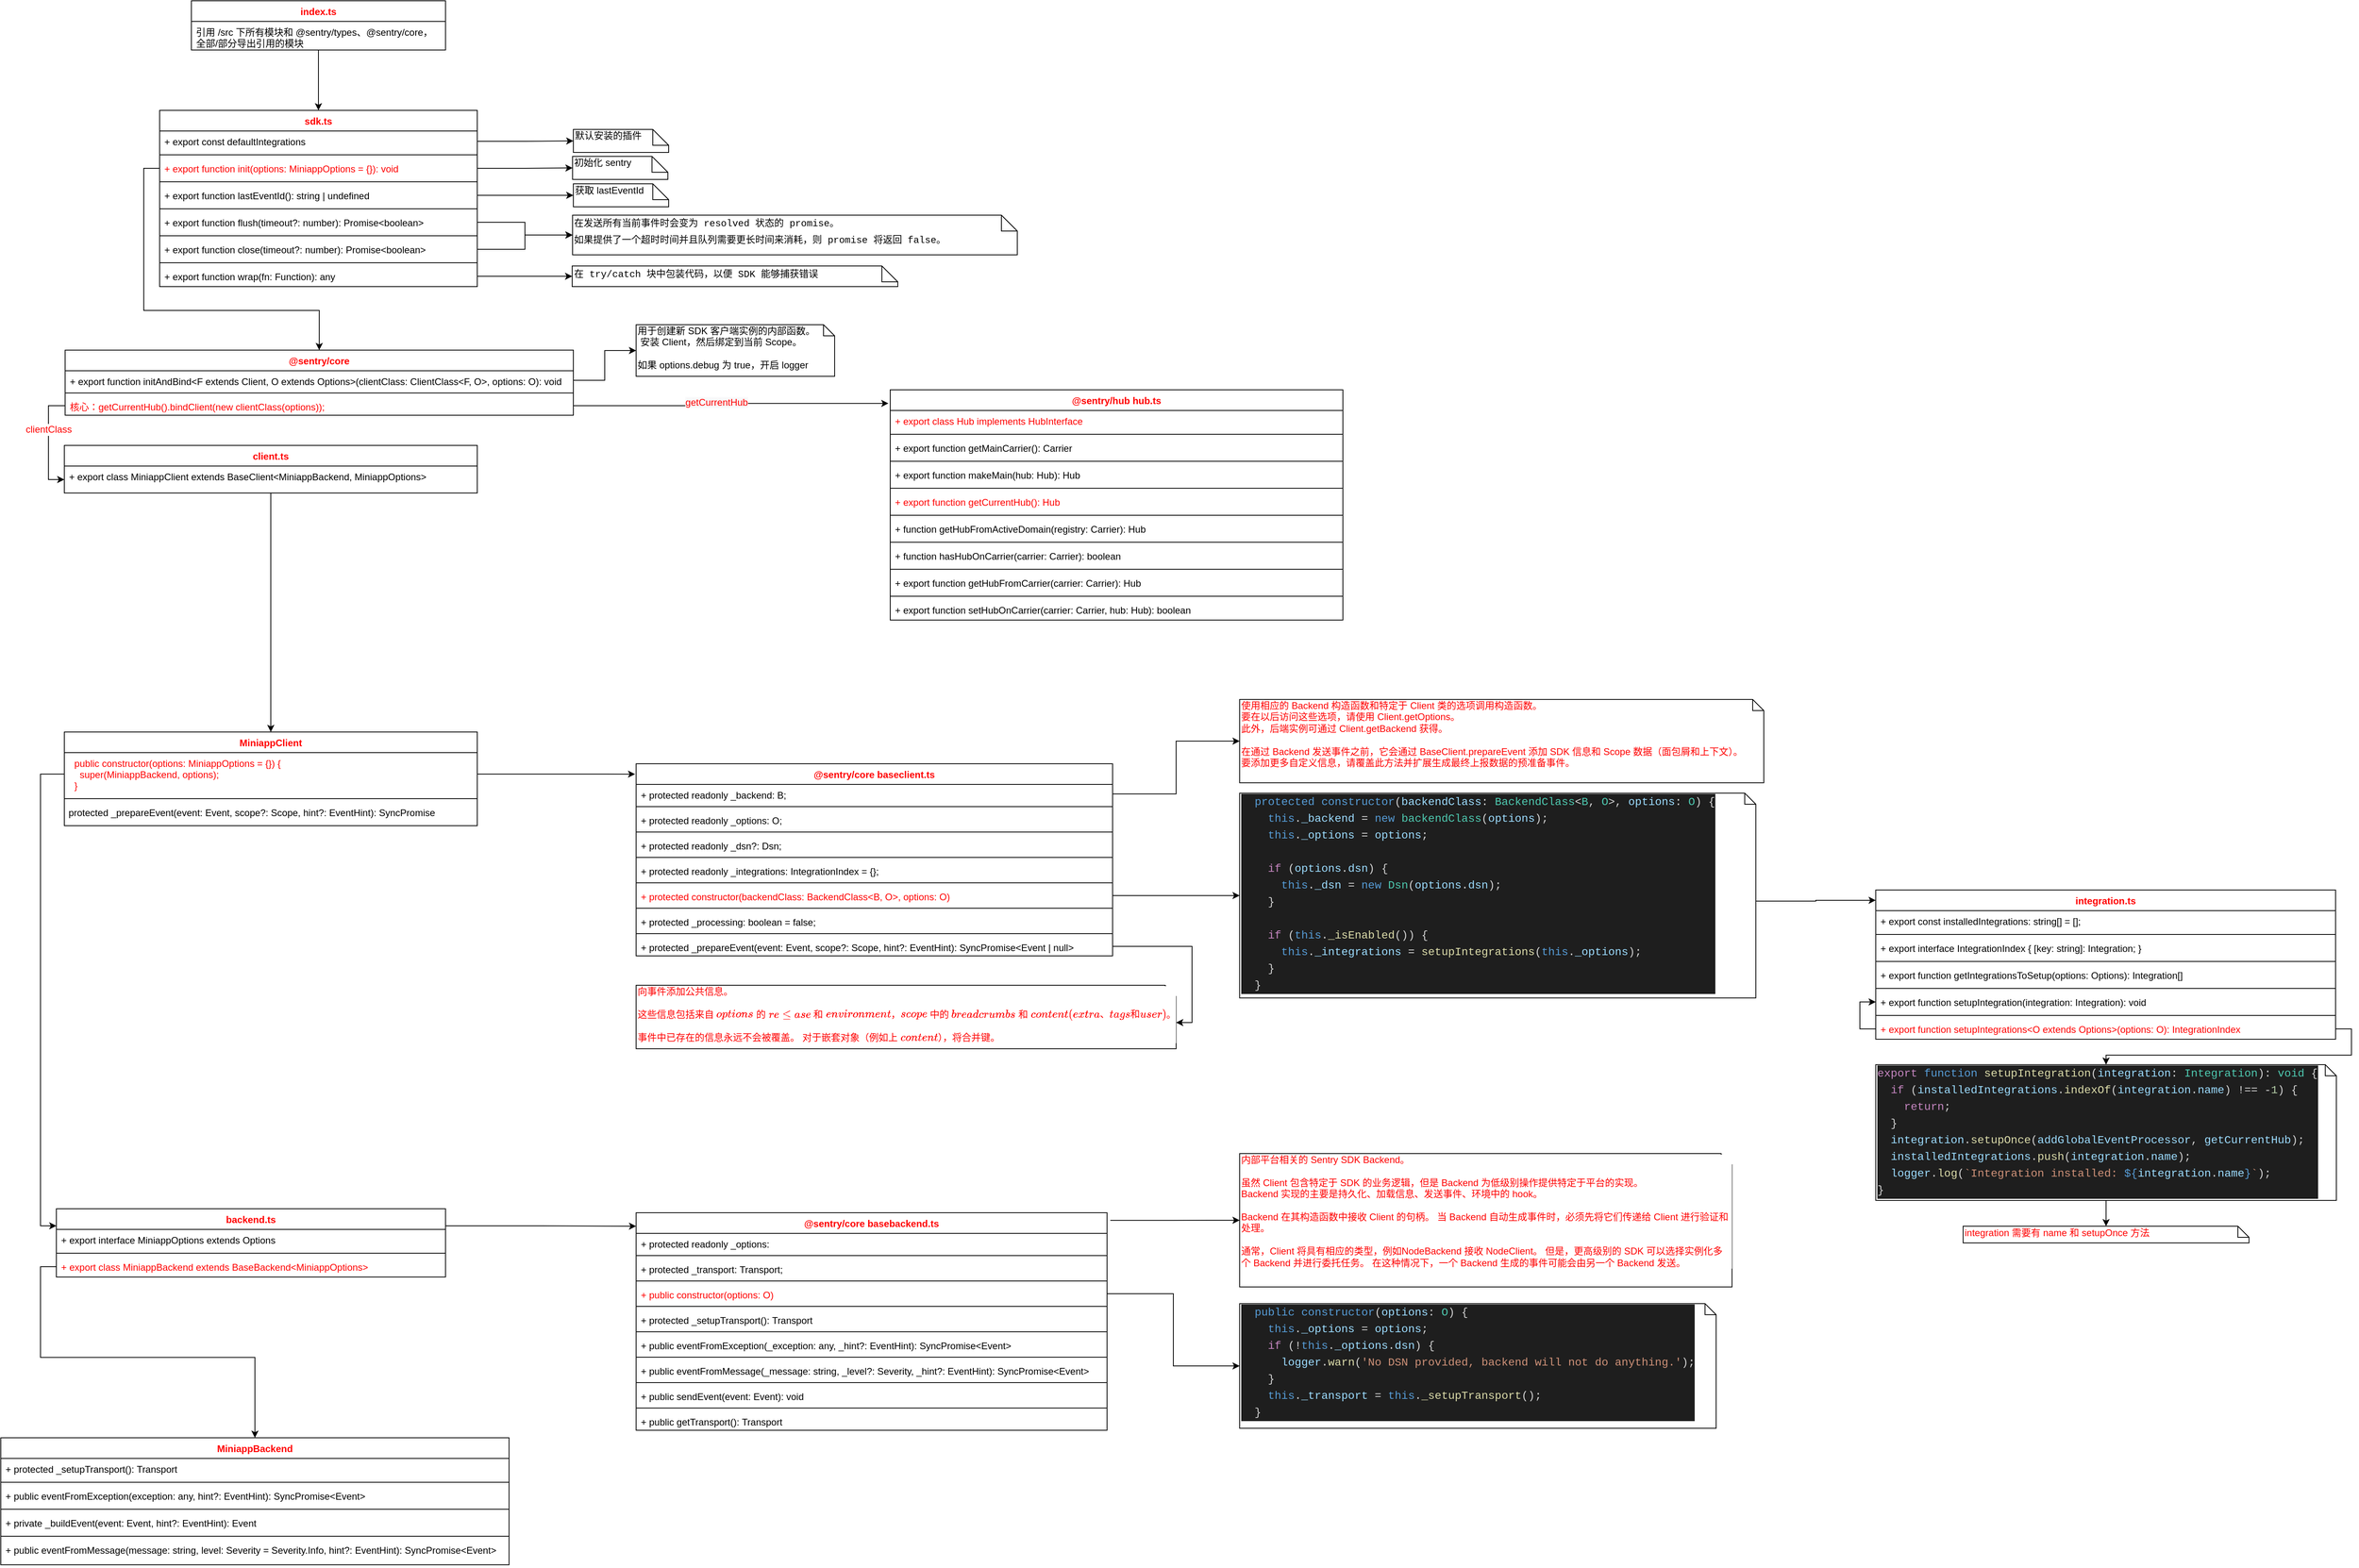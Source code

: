 <mxfile version="12.2.2" type="device" pages="1"><diagram id="rQwEqARTx4WaMBHwDyaJ" name="第 1 页"><mxGraphModel dx="1412" dy="2060" grid="1" gridSize="10" guides="1" tooltips="1" connect="1" arrows="1" fold="1" page="1" pageScale="1" pageWidth="827" pageHeight="1169" math="0" shadow="0"><root><mxCell id="0"/><mxCell id="1" parent="0"/><mxCell id="3XthUHsOPBDrO9ucezSs-1" value="" style="edgeStyle=orthogonalEdgeStyle;rounded=0;orthogonalLoop=1;jettySize=auto;html=1;" edge="1" parent="1" source="eLjj0ppwLA77T9p5jwpg-7" target="eLjj0ppwLA77T9p5jwpg-34"><mxGeometry relative="1" as="geometry"/></mxCell><mxCell id="eLjj0ppwLA77T9p5jwpg-7" value="index.ts" style="swimlane;fontStyle=1;childLayout=stackLayout;horizontal=1;startSize=26;fillColor=none;horizontalStack=0;resizeParent=1;resizeParentMax=0;resizeLast=0;collapsible=1;marginBottom=0;fontColor=#FF0000;" parent="1" vertex="1"><mxGeometry x="360" y="-360" width="320" height="62" as="geometry"><mxRectangle x="360" y="-360" width="70" height="26" as="alternateBounds"/></mxGeometry></mxCell><mxCell id="eLjj0ppwLA77T9p5jwpg-8" value="引用 /src 下所有模块和 @sentry/types、@sentry/core，&#10;全部/部分导出引用的模块" style="text;strokeColor=none;fillColor=none;align=left;verticalAlign=top;spacingLeft=4;spacingRight=4;overflow=hidden;rotatable=0;points=[[0,0.5],[1,0.5]];portConstraint=eastwest;" parent="eLjj0ppwLA77T9p5jwpg-7" vertex="1"><mxGeometry y="26" width="320" height="36" as="geometry"/></mxCell><mxCell id="eLjj0ppwLA77T9p5jwpg-34" value="sdk.ts" style="swimlane;fontStyle=1;align=center;verticalAlign=top;childLayout=stackLayout;horizontal=1;startSize=26;horizontalStack=0;resizeParent=1;resizeParentMax=0;resizeLast=0;collapsible=1;marginBottom=0;fontColor=#FF0000;" parent="1" vertex="1"><mxGeometry x="320" y="-222" width="400" height="222" as="geometry"><mxRectangle x="200" y="81.5" width="60" height="26" as="alternateBounds"/></mxGeometry></mxCell><mxCell id="eLjj0ppwLA77T9p5jwpg-35" value="+ export const defaultIntegrations " style="text;strokeColor=none;fillColor=none;align=left;verticalAlign=top;spacingLeft=4;spacingRight=4;overflow=hidden;rotatable=0;points=[[0,0.5],[1,0.5]];portConstraint=eastwest;" parent="eLjj0ppwLA77T9p5jwpg-34" vertex="1"><mxGeometry y="26" width="400" height="26" as="geometry"/></mxCell><mxCell id="eLjj0ppwLA77T9p5jwpg-50" value="" style="line;strokeWidth=1;fillColor=none;align=left;verticalAlign=middle;spacingTop=-1;spacingLeft=3;spacingRight=3;rotatable=0;labelPosition=right;points=[];portConstraint=eastwest;" parent="eLjj0ppwLA77T9p5jwpg-34" vertex="1"><mxGeometry y="52" width="400" height="8" as="geometry"/></mxCell><mxCell id="eLjj0ppwLA77T9p5jwpg-44" value="+ export function init(options: MiniappOptions = {}): void " style="text;strokeColor=none;fillColor=none;align=left;verticalAlign=top;spacingLeft=4;spacingRight=4;overflow=hidden;rotatable=0;points=[[0,0.5],[1,0.5]];portConstraint=eastwest;labelBackgroundColor=#ffffff;glass=0;rounded=0;labelBorderColor=none;fontColor=#FF0000;" parent="eLjj0ppwLA77T9p5jwpg-34" vertex="1"><mxGeometry y="60" width="400" height="26" as="geometry"/></mxCell><mxCell id="eLjj0ppwLA77T9p5jwpg-52" value="" style="line;strokeWidth=1;fillColor=none;align=left;verticalAlign=middle;spacingTop=-1;spacingLeft=3;spacingRight=3;rotatable=0;labelPosition=right;points=[];portConstraint=eastwest;" parent="eLjj0ppwLA77T9p5jwpg-34" vertex="1"><mxGeometry y="86" width="400" height="8" as="geometry"/></mxCell><mxCell id="eLjj0ppwLA77T9p5jwpg-45" value="+ export function lastEventId(): string | undefined " style="text;strokeColor=none;fillColor=none;align=left;verticalAlign=top;spacingLeft=4;spacingRight=4;overflow=hidden;rotatable=0;points=[[0,0.5],[1,0.5]];portConstraint=eastwest;" parent="eLjj0ppwLA77T9p5jwpg-34" vertex="1"><mxGeometry y="94" width="400" height="26" as="geometry"/></mxCell><mxCell id="eLjj0ppwLA77T9p5jwpg-53" value="" style="line;strokeWidth=1;fillColor=none;align=left;verticalAlign=middle;spacingTop=-1;spacingLeft=3;spacingRight=3;rotatable=0;labelPosition=right;points=[];portConstraint=eastwest;" parent="eLjj0ppwLA77T9p5jwpg-34" vertex="1"><mxGeometry y="120" width="400" height="8" as="geometry"/></mxCell><mxCell id="eLjj0ppwLA77T9p5jwpg-46" value="+ export function flush(timeout?: number): Promise&lt;boolean&gt;" style="text;strokeColor=none;fillColor=none;align=left;verticalAlign=top;spacingLeft=4;spacingRight=4;overflow=hidden;rotatable=0;points=[[0,0.5],[1,0.5]];portConstraint=eastwest;" parent="eLjj0ppwLA77T9p5jwpg-34" vertex="1"><mxGeometry y="128" width="400" height="26" as="geometry"/></mxCell><mxCell id="eLjj0ppwLA77T9p5jwpg-54" value="" style="line;strokeWidth=1;fillColor=none;align=left;verticalAlign=middle;spacingTop=-1;spacingLeft=3;spacingRight=3;rotatable=0;labelPosition=right;points=[];portConstraint=eastwest;" parent="eLjj0ppwLA77T9p5jwpg-34" vertex="1"><mxGeometry y="154" width="400" height="8" as="geometry"/></mxCell><mxCell id="eLjj0ppwLA77T9p5jwpg-47" value="+ export function close(timeout?: number): Promise&lt;boolean&gt;" style="text;strokeColor=none;fillColor=none;align=left;verticalAlign=top;spacingLeft=4;spacingRight=4;overflow=hidden;rotatable=0;points=[[0,0.5],[1,0.5]];portConstraint=eastwest;" parent="eLjj0ppwLA77T9p5jwpg-34" vertex="1"><mxGeometry y="162" width="400" height="26" as="geometry"/></mxCell><mxCell id="eLjj0ppwLA77T9p5jwpg-55" value="" style="line;strokeWidth=1;fillColor=none;align=left;verticalAlign=middle;spacingTop=-1;spacingLeft=3;spacingRight=3;rotatable=0;labelPosition=right;points=[];portConstraint=eastwest;" parent="eLjj0ppwLA77T9p5jwpg-34" vertex="1"><mxGeometry y="188" width="400" height="8" as="geometry"/></mxCell><mxCell id="eLjj0ppwLA77T9p5jwpg-37" value="+ export function wrap(fn: Function): any" style="text;strokeColor=none;fillColor=none;align=left;verticalAlign=top;spacingLeft=4;spacingRight=4;overflow=hidden;rotatable=0;points=[[0,0.5],[1,0.5]];portConstraint=eastwest;" parent="eLjj0ppwLA77T9p5jwpg-34" vertex="1"><mxGeometry y="196" width="400" height="26" as="geometry"/></mxCell><mxCell id="eLjj0ppwLA77T9p5jwpg-51" value="" style="text;strokeColor=none;fillColor=none;align=left;verticalAlign=middle;spacingTop=-1;spacingLeft=4;spacingRight=4;rotatable=0;labelPosition=right;points=[];portConstraint=eastwest;" parent="1" vertex="1"><mxGeometry x="200" y="330" width="20" height="14" as="geometry"/></mxCell><mxCell id="eLjj0ppwLA77T9p5jwpg-56" value="&lt;span style=&quot;white-space: nowrap&quot;&gt;默认安装的插件&lt;/span&gt;" style="shape=note;whiteSpace=wrap;html=1;size=20;verticalAlign=top;align=left;spacingTop=-6;" parent="1" vertex="1"><mxGeometry x="841" y="-198" width="120" height="29" as="geometry"/></mxCell><mxCell id="eLjj0ppwLA77T9p5jwpg-57" style="edgeStyle=orthogonalEdgeStyle;rounded=0;orthogonalLoop=1;jettySize=auto;html=1;exitX=1;exitY=0.5;exitDx=0;exitDy=0;entryX=0;entryY=0.5;entryDx=0;entryDy=0;entryPerimeter=0;" parent="1" source="eLjj0ppwLA77T9p5jwpg-35" target="eLjj0ppwLA77T9p5jwpg-56" edge="1"><mxGeometry relative="1" as="geometry"/></mxCell><mxCell id="eLjj0ppwLA77T9p5jwpg-58" value="&lt;span style=&quot;white-space: nowrap&quot;&gt;初始化 sentry&lt;/span&gt;" style="shape=note;whiteSpace=wrap;html=1;size=20;verticalAlign=top;align=left;spacingTop=-6;" parent="1" vertex="1"><mxGeometry x="840" y="-164" width="120" height="29" as="geometry"/></mxCell><mxCell id="eLjj0ppwLA77T9p5jwpg-59" value="&lt;span style=&quot;white-space: nowrap&quot;&gt;获取&amp;nbsp;lastEventId&lt;/span&gt;" style="shape=note;whiteSpace=wrap;html=1;size=20;verticalAlign=top;align=left;spacingTop=-6;" parent="1" vertex="1"><mxGeometry x="841" y="-129.5" width="120" height="29" as="geometry"/></mxCell><mxCell id="eLjj0ppwLA77T9p5jwpg-61" value="&lt;div style=&quot;font-family: &amp;#34;menlo&amp;#34; , &amp;#34;monaco&amp;#34; , &amp;#34;courier new&amp;#34; , monospace ; line-height: 21px ; white-space: pre&quot;&gt;&lt;span style=&quot;background-color: rgb(255 , 255 , 255)&quot;&gt;&lt;font style=&quot;font-size: 12px&quot;&gt;在发送所有当前事件时会变为&amp;nbsp;resolved&amp;nbsp;状态的&amp;nbsp;promise。&lt;/font&gt;&lt;/span&gt;&lt;/div&gt;&lt;div style=&quot;font-family: &amp;#34;menlo&amp;#34; , &amp;#34;monaco&amp;#34; , &amp;#34;courier new&amp;#34; , monospace ; line-height: 21px ; white-space: pre&quot;&gt;&lt;span style=&quot;background-color: rgb(255 , 255 , 255)&quot;&gt;&lt;font style=&quot;font-size: 12px&quot;&gt;如果提供了一个超时时间并且队列需要更长时间来消耗，则&amp;nbsp;promise&amp;nbsp;将返回&amp;nbsp;false。&lt;/font&gt;&lt;/span&gt;&lt;/div&gt;" style="shape=note;whiteSpace=wrap;html=1;size=20;verticalAlign=top;align=left;spacingTop=-6;" parent="1" vertex="1"><mxGeometry x="840" y="-90" width="560" height="50" as="geometry"/></mxCell><mxCell id="eLjj0ppwLA77T9p5jwpg-62" value="&lt;div style=&quot;font-family: &amp;#34;menlo&amp;#34; , &amp;#34;monaco&amp;#34; , &amp;#34;courier new&amp;#34; , monospace ; line-height: 21px ; white-space: pre&quot;&gt;&lt;span style=&quot;background-color: rgb(255 , 255 , 255)&quot;&gt;&lt;font style=&quot;font-size: 12px&quot;&gt;在&amp;nbsp;try/catch&amp;nbsp;块中包装代码，以便&amp;nbsp;SDK&amp;nbsp;能够捕获错误&lt;/font&gt;&lt;/span&gt;&lt;/div&gt;" style="shape=note;whiteSpace=wrap;html=1;size=20;verticalAlign=top;align=left;spacingTop=-6;" parent="1" vertex="1"><mxGeometry x="839.5" y="-26" width="410" height="26" as="geometry"/></mxCell><mxCell id="eLjj0ppwLA77T9p5jwpg-63" style="edgeStyle=orthogonalEdgeStyle;rounded=0;orthogonalLoop=1;jettySize=auto;html=1;exitX=1;exitY=0.5;exitDx=0;exitDy=0;entryX=0;entryY=0.5;entryDx=0;entryDy=0;entryPerimeter=0;" parent="1" source="eLjj0ppwLA77T9p5jwpg-44" target="eLjj0ppwLA77T9p5jwpg-58" edge="1"><mxGeometry relative="1" as="geometry"/></mxCell><mxCell id="eLjj0ppwLA77T9p5jwpg-64" style="edgeStyle=orthogonalEdgeStyle;rounded=0;orthogonalLoop=1;jettySize=auto;html=1;exitX=1;exitY=0.5;exitDx=0;exitDy=0;entryX=0;entryY=0.5;entryDx=0;entryDy=0;entryPerimeter=0;" parent="1" source="eLjj0ppwLA77T9p5jwpg-45" target="eLjj0ppwLA77T9p5jwpg-59" edge="1"><mxGeometry relative="1" as="geometry"/></mxCell><mxCell id="eLjj0ppwLA77T9p5jwpg-65" style="edgeStyle=orthogonalEdgeStyle;rounded=0;orthogonalLoop=1;jettySize=auto;html=1;exitX=1;exitY=0.5;exitDx=0;exitDy=0;entryX=0;entryY=0.5;entryDx=0;entryDy=0;entryPerimeter=0;" parent="1" source="eLjj0ppwLA77T9p5jwpg-46" target="eLjj0ppwLA77T9p5jwpg-61" edge="1"><mxGeometry relative="1" as="geometry"/></mxCell><mxCell id="eLjj0ppwLA77T9p5jwpg-66" style="edgeStyle=orthogonalEdgeStyle;rounded=0;orthogonalLoop=1;jettySize=auto;html=1;exitX=1;exitY=0.5;exitDx=0;exitDy=0;entryX=0;entryY=0.5;entryDx=0;entryDy=0;entryPerimeter=0;" parent="1" source="eLjj0ppwLA77T9p5jwpg-47" target="eLjj0ppwLA77T9p5jwpg-61" edge="1"><mxGeometry relative="1" as="geometry"/></mxCell><mxCell id="eLjj0ppwLA77T9p5jwpg-67" style="edgeStyle=orthogonalEdgeStyle;rounded=0;orthogonalLoop=1;jettySize=auto;html=1;exitX=1;exitY=0.5;exitDx=0;exitDy=0;entryX=0;entryY=0.5;entryDx=0;entryDy=0;entryPerimeter=0;" parent="1" source="eLjj0ppwLA77T9p5jwpg-37" target="eLjj0ppwLA77T9p5jwpg-62" edge="1"><mxGeometry relative="1" as="geometry"/></mxCell><mxCell id="eLjj0ppwLA77T9p5jwpg-72" value="@sentry/core" style="swimlane;fontStyle=1;align=center;verticalAlign=top;childLayout=stackLayout;horizontal=1;startSize=26;horizontalStack=0;resizeParent=1;resizeParentMax=0;resizeLast=0;collapsible=1;marginBottom=0;rounded=0;glass=0;labelBackgroundColor=#ffffff;fillColor=none;fontColor=#FF0000;" parent="1" vertex="1"><mxGeometry x="201" y="80" width="640" height="82" as="geometry"/></mxCell><mxCell id="eLjj0ppwLA77T9p5jwpg-110" value="+ export function initAndBind&lt;F extends Client, O extends Options&gt;(clientClass: ClientClass&lt;F, O&gt;, options: O): void" style="text;strokeColor=none;fillColor=none;align=left;verticalAlign=top;spacingLeft=4;spacingRight=4;overflow=hidden;rotatable=0;points=[[0,0.5],[1,0.5]];portConstraint=eastwest;" parent="eLjj0ppwLA77T9p5jwpg-72" vertex="1"><mxGeometry y="26" width="640" height="24" as="geometry"/></mxCell><mxCell id="eLjj0ppwLA77T9p5jwpg-111" value="" style="line;strokeWidth=1;fillColor=none;align=left;verticalAlign=middle;spacingTop=-1;spacingLeft=3;spacingRight=3;rotatable=0;labelPosition=right;points=[];portConstraint=eastwest;rounded=0;glass=0;labelBackgroundColor=#ffffff;fontColor=#FF0000;" parent="eLjj0ppwLA77T9p5jwpg-72" vertex="1"><mxGeometry y="50" width="640" height="8" as="geometry"/></mxCell><mxCell id="eLjj0ppwLA77T9p5jwpg-73" value="核心：getCurrentHub().bindClient(new clientClass(options));" style="text;strokeColor=none;fillColor=none;align=left;verticalAlign=top;spacingLeft=4;spacingRight=4;overflow=hidden;rotatable=0;points=[[0,0.5],[1,0.5]];portConstraint=eastwest;fontColor=#FF0000;" parent="eLjj0ppwLA77T9p5jwpg-72" vertex="1"><mxGeometry y="58" width="640" height="24" as="geometry"/></mxCell><mxCell id="eLjj0ppwLA77T9p5jwpg-86" value="用于创建新 SDK 客户端实例的内部函数。&lt;br&gt;&amp;nbsp;安装 Client，然后绑定到当前 Scope。&lt;br&gt;&amp;nbsp;&lt;br&gt;如果 options.debug 为 true，开启 logger" style="shape=note;whiteSpace=wrap;html=1;size=14;verticalAlign=top;align=left;spacingTop=-6;rounded=0;glass=0;labelBackgroundColor=#ffffff;fillColor=none;fontColor=#000000;" parent="1" vertex="1"><mxGeometry x="920" y="48" width="250" height="65" as="geometry"/></mxCell><mxCell id="eLjj0ppwLA77T9p5jwpg-112" value="" style="edgeStyle=orthogonalEdgeStyle;rounded=0;orthogonalLoop=1;jettySize=auto;html=1;fontColor=#FF0000;entryX=0;entryY=0.5;entryDx=0;entryDy=0;entryPerimeter=0;" parent="1" source="eLjj0ppwLA77T9p5jwpg-110" target="eLjj0ppwLA77T9p5jwpg-86" edge="1"><mxGeometry relative="1" as="geometry"/></mxCell><mxCell id="3XthUHsOPBDrO9ucezSs-12" value="" style="edgeStyle=orthogonalEdgeStyle;rounded=0;orthogonalLoop=1;jettySize=auto;html=1;" edge="1" parent="1" source="eLjj0ppwLA77T9p5jwpg-148" target="eLjj0ppwLA77T9p5jwpg-156"><mxGeometry relative="1" as="geometry"/></mxCell><mxCell id="eLjj0ppwLA77T9p5jwpg-148" value="client.ts" style="swimlane;fontStyle=1;align=center;verticalAlign=top;childLayout=stackLayout;horizontal=1;startSize=26;horizontalStack=0;resizeParent=1;resizeParentMax=0;resizeLast=0;collapsible=1;marginBottom=0;rounded=0;glass=0;labelBackgroundColor=#ffffff;fillColor=none;fontColor=#FF0000;" parent="1" vertex="1"><mxGeometry x="200" y="200" width="520" height="60" as="geometry"/></mxCell><mxCell id="eLjj0ppwLA77T9p5jwpg-149" value="+ export class MiniappClient extends BaseClient&lt;MiniappBackend, MiniappOptions&gt;" style="text;strokeColor=none;fillColor=none;align=left;verticalAlign=top;spacingLeft=4;spacingRight=4;overflow=hidden;rotatable=0;points=[[0,0.5],[1,0.5]];portConstraint=eastwest;" parent="eLjj0ppwLA77T9p5jwpg-148" vertex="1"><mxGeometry y="26" width="520" height="34" as="geometry"/></mxCell><mxCell id="eLjj0ppwLA77T9p5jwpg-152" style="edgeStyle=orthogonalEdgeStyle;rounded=0;orthogonalLoop=1;jettySize=auto;html=1;exitX=0;exitY=0.5;exitDx=0;exitDy=0;fontColor=#FF0000;entryX=0;entryY=0.5;entryDx=0;entryDy=0;" parent="1" source="eLjj0ppwLA77T9p5jwpg-73" target="eLjj0ppwLA77T9p5jwpg-149" edge="1"><mxGeometry relative="1" as="geometry"><mxPoint x="100" y="1122" as="targetPoint"/></mxGeometry></mxCell><mxCell id="eLjj0ppwLA77T9p5jwpg-155" value="clientClass" style="text;html=1;resizable=0;points=[];align=center;verticalAlign=middle;labelBackgroundColor=#ffffff;fontColor=#FF0000;" parent="eLjj0ppwLA77T9p5jwpg-152" vertex="1" connectable="0"><mxGeometry x="0.091" y="2" relative="1" as="geometry"><mxPoint x="-2" y="-22" as="offset"/></mxGeometry></mxCell><mxCell id="eLjj0ppwLA77T9p5jwpg-156" value="MiniappClient" style="swimlane;fontStyle=1;align=center;verticalAlign=top;childLayout=stackLayout;horizontal=1;startSize=26;horizontalStack=0;resizeParent=1;resizeParentMax=0;resizeLast=0;collapsible=1;marginBottom=0;rounded=0;glass=0;labelBackgroundColor=#ffffff;fillColor=none;fontColor=#FF0000;" parent="1" vertex="1"><mxGeometry x="200" y="561" width="520" height="118" as="geometry"/></mxCell><mxCell id="eLjj0ppwLA77T9p5jwpg-157" value="  public constructor(options: MiniappOptions = {}) {&#10;    super(MiniappBackend, options);&#10;  }" style="text;strokeColor=none;fillColor=none;align=left;verticalAlign=top;spacingLeft=4;spacingRight=4;overflow=hidden;rotatable=0;points=[[0,0.5],[1,0.5]];portConstraint=eastwest;fontColor=#FF0000;" parent="eLjj0ppwLA77T9p5jwpg-156" vertex="1"><mxGeometry y="26" width="520" height="54" as="geometry"/></mxCell><mxCell id="eLjj0ppwLA77T9p5jwpg-158" value="" style="line;strokeWidth=1;fillColor=none;align=left;verticalAlign=middle;spacingTop=-1;spacingLeft=3;spacingRight=3;rotatable=0;labelPosition=right;points=[];portConstraint=eastwest;" parent="eLjj0ppwLA77T9p5jwpg-156" vertex="1"><mxGeometry y="80" width="520" height="8" as="geometry"/></mxCell><mxCell id="eLjj0ppwLA77T9p5jwpg-165" value="&lt;font color=&quot;#000000&quot;&gt;&amp;nbsp;protected&amp;nbsp;_prepareEvent(event:&amp;nbsp;Event, scope?:&amp;nbsp;Scope, hint?:&amp;nbsp;EventHint):&amp;nbsp;SyncPromise&lt;/font&gt;" style="text;html=1;fontColor=#FF0000;" parent="eLjj0ppwLA77T9p5jwpg-156" vertex="1"><mxGeometry y="88" width="520" height="30" as="geometry"/></mxCell><mxCell id="3XthUHsOPBDrO9ucezSs-22" style="edgeStyle=orthogonalEdgeStyle;rounded=0;orthogonalLoop=1;jettySize=auto;html=1;exitX=1;exitY=0.25;exitDx=0;exitDy=0;entryX=0;entryY=0.062;entryDx=0;entryDy=0;entryPerimeter=0;" edge="1" parent="1" source="eLjj0ppwLA77T9p5jwpg-166" target="eLjj0ppwLA77T9p5jwpg-209"><mxGeometry relative="1" as="geometry"/></mxCell><mxCell id="eLjj0ppwLA77T9p5jwpg-166" value="backend.ts" style="swimlane;fontStyle=1;align=center;verticalAlign=top;childLayout=stackLayout;horizontal=1;startSize=26;horizontalStack=0;resizeParent=1;resizeParentMax=0;resizeLast=0;collapsible=1;marginBottom=0;rounded=0;glass=0;labelBackgroundColor=#ffffff;fillColor=none;fontColor=#FF0000;" parent="1" vertex="1"><mxGeometry x="190" y="1161.5" width="490" height="86" as="geometry"/></mxCell><mxCell id="eLjj0ppwLA77T9p5jwpg-167" value="+ export interface MiniappOptions extends Options" style="text;strokeColor=none;fillColor=none;align=left;verticalAlign=top;spacingLeft=4;spacingRight=4;overflow=hidden;rotatable=0;points=[[0,0.5],[1,0.5]];portConstraint=eastwest;" parent="eLjj0ppwLA77T9p5jwpg-166" vertex="1"><mxGeometry y="26" width="490" height="26" as="geometry"/></mxCell><mxCell id="eLjj0ppwLA77T9p5jwpg-168" value="" style="line;strokeWidth=1;fillColor=none;align=left;verticalAlign=middle;spacingTop=-1;spacingLeft=3;spacingRight=3;rotatable=0;labelPosition=right;points=[];portConstraint=eastwest;" parent="eLjj0ppwLA77T9p5jwpg-166" vertex="1"><mxGeometry y="52" width="490" height="8" as="geometry"/></mxCell><mxCell id="eLjj0ppwLA77T9p5jwpg-169" value="+ export class MiniappBackend extends BaseBackend&lt;MiniappOptions&gt;" style="text;strokeColor=none;fillColor=none;align=left;verticalAlign=top;spacingLeft=4;spacingRight=4;overflow=hidden;rotatable=0;points=[[0,0.5],[1,0.5]];portConstraint=eastwest;fontColor=#FF0000;" parent="eLjj0ppwLA77T9p5jwpg-166" vertex="1"><mxGeometry y="60" width="490" height="26" as="geometry"/></mxCell><mxCell id="eLjj0ppwLA77T9p5jwpg-187" value="MiniappBackend" style="swimlane;fontStyle=1;align=center;verticalAlign=top;childLayout=stackLayout;horizontal=1;startSize=26;horizontalStack=0;resizeParent=1;resizeParentMax=0;resizeLast=0;collapsible=1;marginBottom=0;rounded=0;glass=0;labelBackgroundColor=#ffffff;fillColor=none;fontColor=#FF0000;" parent="1" vertex="1"><mxGeometry x="120" y="1450" width="640" height="160" as="geometry"/></mxCell><mxCell id="eLjj0ppwLA77T9p5jwpg-188" value="+ protected _setupTransport(): Transport" style="text;strokeColor=none;fillColor=none;align=left;verticalAlign=top;spacingLeft=4;spacingRight=4;overflow=hidden;rotatable=0;points=[[0,0.5],[1,0.5]];portConstraint=eastwest;" parent="eLjj0ppwLA77T9p5jwpg-187" vertex="1"><mxGeometry y="26" width="640" height="26" as="geometry"/></mxCell><mxCell id="eLjj0ppwLA77T9p5jwpg-189" value="" style="line;strokeWidth=1;fillColor=none;align=left;verticalAlign=middle;spacingTop=-1;spacingLeft=3;spacingRight=3;rotatable=0;labelPosition=right;points=[];portConstraint=eastwest;" parent="eLjj0ppwLA77T9p5jwpg-187" vertex="1"><mxGeometry y="52" width="640" height="8" as="geometry"/></mxCell><mxCell id="eLjj0ppwLA77T9p5jwpg-190" value="+ public eventFromException(exception: any, hint?: EventHint): SyncPromise&lt;Event&gt;" style="text;strokeColor=none;fillColor=none;align=left;verticalAlign=top;spacingLeft=4;spacingRight=4;overflow=hidden;rotatable=0;points=[[0,0.5],[1,0.5]];portConstraint=eastwest;" parent="eLjj0ppwLA77T9p5jwpg-187" vertex="1"><mxGeometry y="60" width="640" height="26" as="geometry"/></mxCell><mxCell id="eLjj0ppwLA77T9p5jwpg-194" value="" style="line;strokeWidth=1;fillColor=none;align=left;verticalAlign=middle;spacingTop=-1;spacingLeft=3;spacingRight=3;rotatable=0;labelPosition=right;points=[];portConstraint=eastwest;rounded=0;glass=0;labelBackgroundColor=#ffffff;fontColor=#FF0000;" parent="eLjj0ppwLA77T9p5jwpg-187" vertex="1"><mxGeometry y="86" width="640" height="8" as="geometry"/></mxCell><mxCell id="eLjj0ppwLA77T9p5jwpg-192" value="+ private _buildEvent(event: Event, hint?: EventHint): Event" style="text;strokeColor=none;fillColor=none;align=left;verticalAlign=top;spacingLeft=4;spacingRight=4;overflow=hidden;rotatable=0;points=[[0,0.5],[1,0.5]];portConstraint=eastwest;" parent="eLjj0ppwLA77T9p5jwpg-187" vertex="1"><mxGeometry y="94" width="640" height="26" as="geometry"/></mxCell><mxCell id="eLjj0ppwLA77T9p5jwpg-195" value="" style="line;strokeWidth=1;fillColor=none;align=left;verticalAlign=middle;spacingTop=-1;spacingLeft=3;spacingRight=3;rotatable=0;labelPosition=right;points=[];portConstraint=eastwest;rounded=0;glass=0;labelBackgroundColor=#ffffff;fontColor=#FF0000;" parent="eLjj0ppwLA77T9p5jwpg-187" vertex="1"><mxGeometry y="120" width="640" height="8" as="geometry"/></mxCell><mxCell id="eLjj0ppwLA77T9p5jwpg-193" value="+ public eventFromMessage(message: string, level: Severity = Severity.Info, hint?: EventHint): SyncPromise&lt;Event&gt; " style="text;strokeColor=none;fillColor=none;align=left;verticalAlign=top;spacingLeft=4;spacingRight=4;overflow=hidden;rotatable=0;points=[[0,0.5],[1,0.5]];portConstraint=eastwest;" parent="eLjj0ppwLA77T9p5jwpg-187" vertex="1"><mxGeometry y="128" width="640" height="32" as="geometry"/></mxCell><mxCell id="eLjj0ppwLA77T9p5jwpg-198" value="使用相应的 Backend 构造函数和特定于 Client 类的选项调用构造函数。&lt;br&gt;要在以后访问这些选项，请使用 Client.getOptions。&lt;br&gt;此外，后端实例可通过 Client.getBackend 获得。&lt;br&gt;&lt;br&gt;在通过 Backend 发送事件之前，它会通过 BaseClient.prepareEvent 添加 SDK 信息和 Scope 数据（面包屑和上下文）。&lt;br&gt;要添加更多自定义信息，请覆盖此方法并扩展生成最终上报数据的预准备事件。" style="shape=note;whiteSpace=wrap;html=1;size=14;verticalAlign=top;align=left;spacingTop=-6;rounded=0;glass=0;labelBackgroundColor=#ffffff;fillColor=none;fontColor=#FF0000;" parent="1" vertex="1"><mxGeometry x="1680" y="520" width="660" height="105" as="geometry"/></mxCell><mxCell id="eLjj0ppwLA77T9p5jwpg-203" value="@sentry/core baseclient.ts" style="swimlane;fontStyle=1;align=center;verticalAlign=top;childLayout=stackLayout;horizontal=1;startSize=26;horizontalStack=0;resizeParent=1;resizeParentMax=0;resizeLast=0;collapsible=1;marginBottom=0;rounded=0;glass=0;labelBackgroundColor=#ffffff;fillColor=none;fontColor=#FF0000;" parent="1" vertex="1"><mxGeometry x="920" y="601" width="600" height="242" as="geometry"/></mxCell><mxCell id="eLjj0ppwLA77T9p5jwpg-236" value="+ protected readonly _backend: B;" style="text;strokeColor=none;fillColor=none;align=left;verticalAlign=top;spacingLeft=4;spacingRight=4;overflow=hidden;rotatable=0;points=[[0,0.5],[1,0.5]];portConstraint=eastwest;" parent="eLjj0ppwLA77T9p5jwpg-203" vertex="1"><mxGeometry y="26" width="600" height="24" as="geometry"/></mxCell><mxCell id="eLjj0ppwLA77T9p5jwpg-241" value="" style="line;strokeWidth=1;fillColor=none;align=left;verticalAlign=middle;spacingTop=-1;spacingLeft=3;spacingRight=3;rotatable=0;labelPosition=right;points=[];portConstraint=eastwest;rounded=0;glass=0;labelBackgroundColor=#ffffff;fontColor=#FF0000;" parent="eLjj0ppwLA77T9p5jwpg-203" vertex="1"><mxGeometry y="50" width="600" height="8" as="geometry"/></mxCell><mxCell id="eLjj0ppwLA77T9p5jwpg-237" value="+ protected readonly _options: O;" style="text;strokeColor=none;fillColor=none;align=left;verticalAlign=top;spacingLeft=4;spacingRight=4;overflow=hidden;rotatable=0;points=[[0,0.5],[1,0.5]];portConstraint=eastwest;" parent="eLjj0ppwLA77T9p5jwpg-203" vertex="1"><mxGeometry y="58" width="600" height="24" as="geometry"/></mxCell><mxCell id="eLjj0ppwLA77T9p5jwpg-242" value="" style="line;strokeWidth=1;fillColor=none;align=left;verticalAlign=middle;spacingTop=-1;spacingLeft=3;spacingRight=3;rotatable=0;labelPosition=right;points=[];portConstraint=eastwest;rounded=0;glass=0;labelBackgroundColor=#ffffff;fontColor=#FF0000;" parent="eLjj0ppwLA77T9p5jwpg-203" vertex="1"><mxGeometry y="82" width="600" height="8" as="geometry"/></mxCell><mxCell id="eLjj0ppwLA77T9p5jwpg-238" value="+ protected readonly _dsn?: Dsn;" style="text;strokeColor=none;fillColor=none;align=left;verticalAlign=top;spacingLeft=4;spacingRight=4;overflow=hidden;rotatable=0;points=[[0,0.5],[1,0.5]];portConstraint=eastwest;" parent="eLjj0ppwLA77T9p5jwpg-203" vertex="1"><mxGeometry y="90" width="600" height="24" as="geometry"/></mxCell><mxCell id="eLjj0ppwLA77T9p5jwpg-243" value="" style="line;strokeWidth=1;fillColor=none;align=left;verticalAlign=middle;spacingTop=-1;spacingLeft=3;spacingRight=3;rotatable=0;labelPosition=right;points=[];portConstraint=eastwest;rounded=0;glass=0;labelBackgroundColor=#ffffff;fontColor=#FF0000;" parent="eLjj0ppwLA77T9p5jwpg-203" vertex="1"><mxGeometry y="114" width="600" height="8" as="geometry"/></mxCell><mxCell id="eLjj0ppwLA77T9p5jwpg-239" value="+ protected readonly _integrations: IntegrationIndex = {};" style="text;strokeColor=none;fillColor=none;align=left;verticalAlign=top;spacingLeft=4;spacingRight=4;overflow=hidden;rotatable=0;points=[[0,0.5],[1,0.5]];portConstraint=eastwest;" parent="eLjj0ppwLA77T9p5jwpg-203" vertex="1"><mxGeometry y="122" width="600" height="24" as="geometry"/></mxCell><mxCell id="eLjj0ppwLA77T9p5jwpg-244" value="" style="line;strokeWidth=1;fillColor=none;align=left;verticalAlign=middle;spacingTop=-1;spacingLeft=3;spacingRight=3;rotatable=0;labelPosition=right;points=[];portConstraint=eastwest;rounded=0;glass=0;labelBackgroundColor=#ffffff;fontColor=#FF0000;" parent="eLjj0ppwLA77T9p5jwpg-203" vertex="1"><mxGeometry y="146" width="600" height="8" as="geometry"/></mxCell><mxCell id="eLjj0ppwLA77T9p5jwpg-240" value="+ protected constructor(backendClass: BackendClass&lt;B, O&gt;, options: O)" style="text;strokeColor=none;fillColor=none;align=left;verticalAlign=top;spacingLeft=4;spacingRight=4;overflow=hidden;rotatable=0;points=[[0,0.5],[1,0.5]];portConstraint=eastwest;fontColor=#FF0000;" parent="eLjj0ppwLA77T9p5jwpg-203" vertex="1"><mxGeometry y="154" width="600" height="24" as="geometry"/></mxCell><mxCell id="eLjj0ppwLA77T9p5jwpg-245" value="" style="line;strokeWidth=1;fillColor=none;align=left;verticalAlign=middle;spacingTop=-1;spacingLeft=3;spacingRight=3;rotatable=0;labelPosition=right;points=[];portConstraint=eastwest;rounded=0;glass=0;labelBackgroundColor=#ffffff;fontColor=#FF0000;" parent="eLjj0ppwLA77T9p5jwpg-203" vertex="1"><mxGeometry y="178" width="600" height="8" as="geometry"/></mxCell><mxCell id="eLjj0ppwLA77T9p5jwpg-234" value="+ protected _processing: boolean = false;" style="text;strokeColor=none;fillColor=none;align=left;verticalAlign=top;spacingLeft=4;spacingRight=4;overflow=hidden;rotatable=0;points=[[0,0.5],[1,0.5]];portConstraint=eastwest;" parent="eLjj0ppwLA77T9p5jwpg-203" vertex="1"><mxGeometry y="186" width="600" height="24" as="geometry"/></mxCell><mxCell id="eLjj0ppwLA77T9p5jwpg-235" value="" style="line;strokeWidth=1;fillColor=none;align=left;verticalAlign=middle;spacingTop=-1;spacingLeft=3;spacingRight=3;rotatable=0;labelPosition=right;points=[];portConstraint=eastwest;rounded=0;glass=0;labelBackgroundColor=#ffffff;fontColor=#FF0000;" parent="eLjj0ppwLA77T9p5jwpg-203" vertex="1"><mxGeometry y="210" width="600" height="8" as="geometry"/></mxCell><mxCell id="eLjj0ppwLA77T9p5jwpg-204" value="+ protected _prepareEvent(event: Event, scope?: Scope, hint?: EventHint): SyncPromise&lt;Event | null&gt;" style="text;strokeColor=none;fillColor=none;align=left;verticalAlign=top;spacingLeft=4;spacingRight=4;overflow=hidden;rotatable=0;points=[[0,0.5],[1,0.5]];portConstraint=eastwest;" parent="eLjj0ppwLA77T9p5jwpg-203" vertex="1"><mxGeometry y="218" width="600" height="24" as="geometry"/></mxCell><mxCell id="eLjj0ppwLA77T9p5jwpg-209" value="@sentry/core basebackend.ts" style="swimlane;fontStyle=1;align=center;verticalAlign=top;childLayout=stackLayout;horizontal=1;startSize=26;horizontalStack=0;resizeParent=1;resizeParentMax=0;resizeLast=0;collapsible=1;marginBottom=0;rounded=0;glass=0;labelBackgroundColor=#ffffff;fillColor=none;fontColor=#FF0000;" parent="1" vertex="1"><mxGeometry x="920" y="1166.5" width="593" height="274" as="geometry"/></mxCell><mxCell id="eLjj0ppwLA77T9p5jwpg-214" value="+ protected readonly _options:" style="text;strokeColor=none;fillColor=none;align=left;verticalAlign=top;spacingLeft=4;spacingRight=4;overflow=hidden;rotatable=0;points=[[0,0.5],[1,0.5]];portConstraint=eastwest;" parent="eLjj0ppwLA77T9p5jwpg-209" vertex="1"><mxGeometry y="26" width="593" height="24" as="geometry"/></mxCell><mxCell id="eLjj0ppwLA77T9p5jwpg-219" value="" style="line;strokeWidth=1;fillColor=none;align=left;verticalAlign=middle;spacingTop=-1;spacingLeft=3;spacingRight=3;rotatable=0;labelPosition=right;points=[];portConstraint=eastwest;rounded=0;glass=0;labelBackgroundColor=#ffffff;fontColor=#FF0000;" parent="eLjj0ppwLA77T9p5jwpg-209" vertex="1"><mxGeometry y="50" width="593" height="8" as="geometry"/></mxCell><mxCell id="eLjj0ppwLA77T9p5jwpg-215" value="+ protected _transport: Transport;" style="text;strokeColor=none;fillColor=none;align=left;verticalAlign=top;spacingLeft=4;spacingRight=4;overflow=hidden;rotatable=0;points=[[0,0.5],[1,0.5]];portConstraint=eastwest;" parent="eLjj0ppwLA77T9p5jwpg-209" vertex="1"><mxGeometry y="58" width="593" height="24" as="geometry"/></mxCell><mxCell id="eLjj0ppwLA77T9p5jwpg-220" value="" style="line;strokeWidth=1;fillColor=none;align=left;verticalAlign=middle;spacingTop=-1;spacingLeft=3;spacingRight=3;rotatable=0;labelPosition=right;points=[];portConstraint=eastwest;rounded=0;glass=0;labelBackgroundColor=#ffffff;fontColor=#FF0000;" parent="eLjj0ppwLA77T9p5jwpg-209" vertex="1"><mxGeometry y="82" width="593" height="8" as="geometry"/></mxCell><mxCell id="eLjj0ppwLA77T9p5jwpg-216" value="+ public constructor(options: O) " style="text;strokeColor=none;fillColor=none;align=left;verticalAlign=top;spacingLeft=4;spacingRight=4;overflow=hidden;rotatable=0;points=[[0,0.5],[1,0.5]];portConstraint=eastwest;fontColor=#FF0000;" parent="eLjj0ppwLA77T9p5jwpg-209" vertex="1"><mxGeometry y="90" width="593" height="24" as="geometry"/></mxCell><mxCell id="eLjj0ppwLA77T9p5jwpg-221" value="" style="line;strokeWidth=1;fillColor=none;align=left;verticalAlign=middle;spacingTop=-1;spacingLeft=3;spacingRight=3;rotatable=0;labelPosition=right;points=[];portConstraint=eastwest;rounded=0;glass=0;labelBackgroundColor=#ffffff;fontColor=#FF0000;" parent="eLjj0ppwLA77T9p5jwpg-209" vertex="1"><mxGeometry y="114" width="593" height="8" as="geometry"/></mxCell><mxCell id="eLjj0ppwLA77T9p5jwpg-217" value="+ protected _setupTransport(): Transport" style="text;strokeColor=none;fillColor=none;align=left;verticalAlign=top;spacingLeft=4;spacingRight=4;overflow=hidden;rotatable=0;points=[[0,0.5],[1,0.5]];portConstraint=eastwest;" parent="eLjj0ppwLA77T9p5jwpg-209" vertex="1"><mxGeometry y="122" width="593" height="24" as="geometry"/></mxCell><mxCell id="eLjj0ppwLA77T9p5jwpg-222" value="" style="line;strokeWidth=1;fillColor=none;align=left;verticalAlign=middle;spacingTop=-1;spacingLeft=3;spacingRight=3;rotatable=0;labelPosition=right;points=[];portConstraint=eastwest;rounded=0;glass=0;labelBackgroundColor=#ffffff;fontColor=#FF0000;" parent="eLjj0ppwLA77T9p5jwpg-209" vertex="1"><mxGeometry y="146" width="593" height="8" as="geometry"/></mxCell><mxCell id="eLjj0ppwLA77T9p5jwpg-218" value="+ public eventFromException(_exception: any, _hint?: EventHint): SyncPromise&lt;Event&gt;" style="text;strokeColor=none;fillColor=none;align=left;verticalAlign=top;spacingLeft=4;spacingRight=4;overflow=hidden;rotatable=0;points=[[0,0.5],[1,0.5]];portConstraint=eastwest;" parent="eLjj0ppwLA77T9p5jwpg-209" vertex="1"><mxGeometry y="154" width="593" height="24" as="geometry"/></mxCell><mxCell id="eLjj0ppwLA77T9p5jwpg-223" value="" style="line;strokeWidth=1;fillColor=none;align=left;verticalAlign=middle;spacingTop=-1;spacingLeft=3;spacingRight=3;rotatable=0;labelPosition=right;points=[];portConstraint=eastwest;rounded=0;glass=0;labelBackgroundColor=#ffffff;fontColor=#FF0000;" parent="eLjj0ppwLA77T9p5jwpg-209" vertex="1"><mxGeometry y="178" width="593" height="8" as="geometry"/></mxCell><mxCell id="eLjj0ppwLA77T9p5jwpg-210" value="+ public eventFromMessage(_message: string, _level?: Severity, _hint?: EventHint): SyncPromise&lt;Event&gt; " style="text;strokeColor=none;fillColor=none;align=left;verticalAlign=top;spacingLeft=4;spacingRight=4;overflow=hidden;rotatable=0;points=[[0,0.5],[1,0.5]];portConstraint=eastwest;" parent="eLjj0ppwLA77T9p5jwpg-209" vertex="1"><mxGeometry y="186" width="593" height="24" as="geometry"/></mxCell><mxCell id="eLjj0ppwLA77T9p5jwpg-226" value="" style="line;strokeWidth=1;fillColor=none;align=left;verticalAlign=middle;spacingTop=-1;spacingLeft=3;spacingRight=3;rotatable=0;labelPosition=right;points=[];portConstraint=eastwest;rounded=0;glass=0;labelBackgroundColor=#ffffff;fontColor=#FF0000;" parent="eLjj0ppwLA77T9p5jwpg-209" vertex="1"><mxGeometry y="210" width="593" height="8" as="geometry"/></mxCell><mxCell id="eLjj0ppwLA77T9p5jwpg-224" value="+ public sendEvent(event: Event): void " style="text;strokeColor=none;fillColor=none;align=left;verticalAlign=top;spacingLeft=4;spacingRight=4;overflow=hidden;rotatable=0;points=[[0,0.5],[1,0.5]];portConstraint=eastwest;" parent="eLjj0ppwLA77T9p5jwpg-209" vertex="1"><mxGeometry y="218" width="593" height="24" as="geometry"/></mxCell><mxCell id="eLjj0ppwLA77T9p5jwpg-227" value="" style="line;strokeWidth=1;fillColor=none;align=left;verticalAlign=middle;spacingTop=-1;spacingLeft=3;spacingRight=3;rotatable=0;labelPosition=right;points=[];portConstraint=eastwest;rounded=0;glass=0;labelBackgroundColor=#ffffff;fontColor=#FF0000;" parent="eLjj0ppwLA77T9p5jwpg-209" vertex="1"><mxGeometry y="242" width="593" height="8" as="geometry"/></mxCell><mxCell id="eLjj0ppwLA77T9p5jwpg-225" value="+ public getTransport(): Transport" style="text;strokeColor=none;fillColor=none;align=left;verticalAlign=top;spacingLeft=4;spacingRight=4;overflow=hidden;rotatable=0;points=[[0,0.5],[1,0.5]];portConstraint=eastwest;" parent="eLjj0ppwLA77T9p5jwpg-209" vertex="1"><mxGeometry y="250" width="593" height="24" as="geometry"/></mxCell><mxCell id="3XthUHsOPBDrO9ucezSs-27" style="edgeStyle=orthogonalEdgeStyle;rounded=0;orthogonalLoop=1;jettySize=auto;html=1;exitX=1.007;exitY=0.035;exitDx=0;exitDy=0;exitPerimeter=0;entryX=0;entryY=0.5;entryDx=0;entryDy=0;entryPerimeter=0;" edge="1" parent="1" source="eLjj0ppwLA77T9p5jwpg-209" target="eLjj0ppwLA77T9p5jwpg-211"><mxGeometry relative="1" as="geometry"/></mxCell><mxCell id="eLjj0ppwLA77T9p5jwpg-211" value="&lt;div&gt;内部平台相关的 Sentry SDK Backend。&lt;/div&gt;&lt;div&gt;&lt;br&gt;&lt;/div&gt;&lt;div&gt;虽然 Client 包含特定于 SDK 的业务逻辑，但是 Backend 为低级别操作提供特定于平台的实现。&lt;/div&gt;&lt;div&gt;Backend 实现的主要是持久化、加载信息、发送事件、环境中的 hook。&lt;br&gt;&lt;/div&gt;&lt;div&gt;&lt;br&gt;&lt;/div&gt;&lt;div&gt;Backend 在其构造函数中接收 Client 的句柄。 当 Backend 自动生成事件时，必须先将它们传递给 Client 进行验证和处理。&lt;br&gt;&lt;/div&gt;&lt;div&gt;&lt;br&gt;&lt;/div&gt;&lt;div&gt;通常，Client 将具有相应的类型，例如NodeBackend 接收 NodeClient。 但是，更高级别的 SDK 可以选择实例化多个 Backend 并进行委托任务。 在这种情况下，一个 Backend 生成的事件可能会由另一个 Backend 发送。&lt;br&gt;&lt;/div&gt;" style="shape=note;whiteSpace=wrap;html=1;size=14;verticalAlign=top;align=left;spacingTop=-6;rounded=0;glass=0;labelBackgroundColor=#ffffff;fillColor=none;fontColor=#FF0000;" parent="1" vertex="1"><mxGeometry x="1680" y="1092" width="620" height="168" as="geometry"/></mxCell><mxCell id="eLjj0ppwLA77T9p5jwpg-213" style="edgeStyle=orthogonalEdgeStyle;rounded=0;orthogonalLoop=1;jettySize=auto;html=1;exitX=1;exitY=0.5;exitDx=0;exitDy=0;entryX=0;entryY=0;entryDx=680;entryDy=47;entryPerimeter=0;fontColor=#FF0000;" parent="1" source="eLjj0ppwLA77T9p5jwpg-204" target="3XthUHsOPBDrO9ucezSs-28" edge="1"><mxGeometry relative="1" as="geometry"><mxPoint x="1680" y="943" as="targetPoint"/></mxGeometry></mxCell><mxCell id="eLjj0ppwLA77T9p5jwpg-230" value="&lt;div style=&quot;color: rgb(212 , 212 , 212) ; background-color: rgb(30 , 30 , 30) ; font-family: &amp;#34;menlo&amp;#34; , &amp;#34;monaco&amp;#34; , &amp;#34;courier new&amp;#34; , monospace ; font-size: 14px ; line-height: 21px ; white-space: pre&quot;&gt;&lt;div&gt;&amp;nbsp;&amp;nbsp;&lt;span style=&quot;color: #569cd6&quot;&gt;public&lt;/span&gt;&amp;nbsp;&lt;span style=&quot;color: #569cd6&quot;&gt;constructor&lt;/span&gt;(&lt;span style=&quot;color: #9cdcfe&quot;&gt;options&lt;/span&gt;:&amp;nbsp;&lt;span style=&quot;color: #4ec9b0&quot;&gt;O&lt;/span&gt;)&amp;nbsp;{&lt;/div&gt;&lt;div&gt;&amp;nbsp;&amp;nbsp;&amp;nbsp;&amp;nbsp;&lt;span style=&quot;color: #569cd6&quot;&gt;this&lt;/span&gt;.&lt;span style=&quot;color: #9cdcfe&quot;&gt;_options&lt;/span&gt;&amp;nbsp;=&amp;nbsp;&lt;span style=&quot;color: #9cdcfe&quot;&gt;options&lt;/span&gt;;&lt;/div&gt;&lt;div&gt;&amp;nbsp;&amp;nbsp;&amp;nbsp;&amp;nbsp;&lt;span style=&quot;color: #c586c0&quot;&gt;if&lt;/span&gt;&amp;nbsp;(!&lt;span style=&quot;color: #569cd6&quot;&gt;this&lt;/span&gt;.&lt;span style=&quot;color: #9cdcfe&quot;&gt;_options&lt;/span&gt;.&lt;span style=&quot;color: #9cdcfe&quot;&gt;dsn&lt;/span&gt;)&amp;nbsp;{&lt;/div&gt;&lt;div&gt;&amp;nbsp;&amp;nbsp;&amp;nbsp;&amp;nbsp;&amp;nbsp;&amp;nbsp;&lt;span style=&quot;color: #9cdcfe&quot;&gt;logger&lt;/span&gt;.&lt;span style=&quot;color: #dcdcaa&quot;&gt;warn&lt;/span&gt;(&lt;span style=&quot;color: #ce9178&quot;&gt;'No&amp;nbsp;DSN&amp;nbsp;provided,&amp;nbsp;backend&amp;nbsp;will&amp;nbsp;not&amp;nbsp;do&amp;nbsp;anything.'&lt;/span&gt;);&lt;/div&gt;&lt;div&gt;&amp;nbsp;&amp;nbsp;&amp;nbsp;&amp;nbsp;}&lt;/div&gt;&lt;div&gt;&amp;nbsp;&amp;nbsp;&amp;nbsp;&amp;nbsp;&lt;span style=&quot;color: #569cd6&quot;&gt;this&lt;/span&gt;.&lt;span style=&quot;color: #9cdcfe&quot;&gt;_transport&lt;/span&gt;&amp;nbsp;=&amp;nbsp;&lt;span style=&quot;color: #569cd6&quot;&gt;this&lt;/span&gt;.&lt;span style=&quot;color: #dcdcaa&quot;&gt;_setupTransport&lt;/span&gt;();&lt;/div&gt;&lt;div&gt;&amp;nbsp;&amp;nbsp;}&lt;/div&gt;&lt;/div&gt;" style="shape=note;whiteSpace=wrap;html=1;size=14;verticalAlign=top;align=left;spacingTop=-6;rounded=0;glass=0;labelBackgroundColor=#ffffff;fillColor=none;fontColor=#FF0000;" parent="1" vertex="1"><mxGeometry x="1680" y="1281" width="600" height="157" as="geometry"/></mxCell><mxCell id="eLjj0ppwLA77T9p5jwpg-232" style="edgeStyle=orthogonalEdgeStyle;rounded=0;orthogonalLoop=1;jettySize=auto;html=1;exitX=1;exitY=0.5;exitDx=0;exitDy=0;entryX=0;entryY=0.5;entryDx=0;entryDy=0;entryPerimeter=0;fontColor=#FF0000;" parent="1" source="eLjj0ppwLA77T9p5jwpg-216" target="eLjj0ppwLA77T9p5jwpg-230" edge="1"><mxGeometry relative="1" as="geometry"/></mxCell><mxCell id="eLjj0ppwLA77T9p5jwpg-280" style="edgeStyle=orthogonalEdgeStyle;rounded=0;orthogonalLoop=1;jettySize=auto;html=1;exitX=0;exitY=0;exitDx=650;exitDy=136;exitPerimeter=0;entryX=0;entryY=0.069;entryDx=0;entryDy=0;entryPerimeter=0;fontColor=#FF0000;" parent="1" source="eLjj0ppwLA77T9p5jwpg-246" target="eLjj0ppwLA77T9p5jwpg-270" edge="1"><mxGeometry relative="1" as="geometry"/></mxCell><mxCell id="eLjj0ppwLA77T9p5jwpg-246" value="&lt;div style=&quot;color: rgb(212 , 212 , 212) ; background-color: rgb(30 , 30 , 30) ; font-family: &amp;#34;menlo&amp;#34; , &amp;#34;monaco&amp;#34; , &amp;#34;courier new&amp;#34; , monospace ; font-size: 14px ; line-height: 21px ; white-space: pre&quot;&gt;&lt;div&gt;&amp;nbsp;&amp;nbsp;&lt;span style=&quot;color: #569cd6&quot;&gt;protected&lt;/span&gt;&amp;nbsp;&lt;span style=&quot;color: #569cd6&quot;&gt;constructor&lt;/span&gt;(&lt;span style=&quot;color: #9cdcfe&quot;&gt;backendClass&lt;/span&gt;:&amp;nbsp;&lt;span style=&quot;color: #4ec9b0&quot;&gt;BackendClass&lt;/span&gt;&amp;lt;&lt;span style=&quot;color: #4ec9b0&quot;&gt;B&lt;/span&gt;,&amp;nbsp;&lt;span style=&quot;color: #4ec9b0&quot;&gt;O&lt;/span&gt;&amp;gt;,&amp;nbsp;&lt;span style=&quot;color: #9cdcfe&quot;&gt;options&lt;/span&gt;:&amp;nbsp;&lt;span style=&quot;color: #4ec9b0&quot;&gt;O&lt;/span&gt;)&amp;nbsp;{&lt;/div&gt;&lt;div&gt;&amp;nbsp;&amp;nbsp;&amp;nbsp;&amp;nbsp;&lt;span style=&quot;color: #569cd6&quot;&gt;this&lt;/span&gt;.&lt;span style=&quot;color: #9cdcfe&quot;&gt;_backend&lt;/span&gt;&amp;nbsp;=&amp;nbsp;&lt;span style=&quot;color: #569cd6&quot;&gt;new&lt;/span&gt;&amp;nbsp;&lt;span style=&quot;color: #4ec9b0&quot;&gt;backendClass&lt;/span&gt;(&lt;span style=&quot;color: #9cdcfe&quot;&gt;options&lt;/span&gt;);&lt;/div&gt;&lt;div&gt;&amp;nbsp;&amp;nbsp;&amp;nbsp;&amp;nbsp;&lt;span style=&quot;color: #569cd6&quot;&gt;this&lt;/span&gt;.&lt;span style=&quot;color: #9cdcfe&quot;&gt;_options&lt;/span&gt;&amp;nbsp;=&amp;nbsp;&lt;span style=&quot;color: #9cdcfe&quot;&gt;options&lt;/span&gt;;&lt;/div&gt;&lt;br&gt;&lt;div&gt;&amp;nbsp;&amp;nbsp;&amp;nbsp;&amp;nbsp;&lt;span style=&quot;color: #c586c0&quot;&gt;if&lt;/span&gt;&amp;nbsp;(&lt;span style=&quot;color: #9cdcfe&quot;&gt;options&lt;/span&gt;.&lt;span style=&quot;color: #9cdcfe&quot;&gt;dsn&lt;/span&gt;)&amp;nbsp;{&lt;/div&gt;&lt;div&gt;&amp;nbsp;&amp;nbsp;&amp;nbsp;&amp;nbsp;&amp;nbsp;&amp;nbsp;&lt;span style=&quot;color: #569cd6&quot;&gt;this&lt;/span&gt;.&lt;span style=&quot;color: #9cdcfe&quot;&gt;_dsn&lt;/span&gt;&amp;nbsp;=&amp;nbsp;&lt;span style=&quot;color: #569cd6&quot;&gt;new&lt;/span&gt;&amp;nbsp;&lt;span style=&quot;color: #4ec9b0&quot;&gt;Dsn&lt;/span&gt;(&lt;span style=&quot;color: #9cdcfe&quot;&gt;options&lt;/span&gt;.&lt;span style=&quot;color: #9cdcfe&quot;&gt;dsn&lt;/span&gt;);&lt;/div&gt;&lt;div&gt;&amp;nbsp;&amp;nbsp;&amp;nbsp;&amp;nbsp;}&lt;/div&gt;&lt;br&gt;&lt;div&gt;&amp;nbsp;&amp;nbsp;&amp;nbsp;&amp;nbsp;&lt;span style=&quot;color: #c586c0&quot;&gt;if&lt;/span&gt;&amp;nbsp;(&lt;span style=&quot;color: #569cd6&quot;&gt;this&lt;/span&gt;.&lt;span style=&quot;color: #dcdcaa&quot;&gt;_isEnabled&lt;/span&gt;())&amp;nbsp;{&lt;/div&gt;&lt;div&gt;&amp;nbsp;&amp;nbsp;&amp;nbsp;&amp;nbsp;&amp;nbsp;&amp;nbsp;&lt;span style=&quot;color: #569cd6&quot;&gt;this&lt;/span&gt;.&lt;span style=&quot;color: #9cdcfe&quot;&gt;_integrations&lt;/span&gt;&amp;nbsp;=&amp;nbsp;&lt;span style=&quot;color: #dcdcaa&quot;&gt;setupIntegrations&lt;/span&gt;(&lt;span style=&quot;color: #569cd6&quot;&gt;this&lt;/span&gt;.&lt;span style=&quot;color: #9cdcfe&quot;&gt;_options&lt;/span&gt;);&lt;/div&gt;&lt;div&gt;&amp;nbsp;&amp;nbsp;&amp;nbsp;&amp;nbsp;}&lt;/div&gt;&lt;div&gt;&amp;nbsp;&amp;nbsp;}&lt;/div&gt;&lt;/div&gt;" style="shape=note;whiteSpace=wrap;html=1;size=14;verticalAlign=top;align=left;spacingTop=-6;rounded=0;glass=0;labelBackgroundColor=#ffffff;fillColor=none;fontColor=#FF0000;" parent="1" vertex="1"><mxGeometry x="1680" y="638" width="650" height="258" as="geometry"/></mxCell><mxCell id="eLjj0ppwLA77T9p5jwpg-247" style="edgeStyle=orthogonalEdgeStyle;rounded=0;orthogonalLoop=1;jettySize=auto;html=1;exitX=1;exitY=0.5;exitDx=0;exitDy=0;fontColor=#FF0000;" parent="1" source="eLjj0ppwLA77T9p5jwpg-240" target="eLjj0ppwLA77T9p5jwpg-246" edge="1"><mxGeometry relative="1" as="geometry"/></mxCell><mxCell id="eLjj0ppwLA77T9p5jwpg-270" value="integration.ts" style="swimlane;fontStyle=1;align=center;verticalAlign=top;childLayout=stackLayout;horizontal=1;startSize=26;horizontalStack=0;resizeParent=1;resizeParentMax=0;resizeLast=0;collapsible=1;marginBottom=0;rounded=0;glass=0;labelBackgroundColor=#ffffff;fillColor=none;fontColor=#FF0000;" parent="1" vertex="1"><mxGeometry x="2481" y="760" width="579" height="188" as="geometry"/></mxCell><mxCell id="eLjj0ppwLA77T9p5jwpg-275" value="+ export const installedIntegrations: string[] = [];" style="text;strokeColor=none;fillColor=none;align=left;verticalAlign=top;spacingLeft=4;spacingRight=4;overflow=hidden;rotatable=0;points=[[0,0.5],[1,0.5]];portConstraint=eastwest;" parent="eLjj0ppwLA77T9p5jwpg-270" vertex="1"><mxGeometry y="26" width="579" height="26" as="geometry"/></mxCell><mxCell id="eLjj0ppwLA77T9p5jwpg-276" value="" style="line;strokeWidth=1;fillColor=none;align=left;verticalAlign=middle;spacingTop=-1;spacingLeft=3;spacingRight=3;rotatable=0;labelPosition=right;points=[];portConstraint=eastwest;rounded=0;glass=0;labelBackgroundColor=#ffffff;fontColor=#FF0000;" parent="eLjj0ppwLA77T9p5jwpg-270" vertex="1"><mxGeometry y="52" width="579" height="8" as="geometry"/></mxCell><mxCell id="eLjj0ppwLA77T9p5jwpg-271" value="+ export interface IntegrationIndex { [key: string]: Integration; }" style="text;strokeColor=none;fillColor=none;align=left;verticalAlign=top;spacingLeft=4;spacingRight=4;overflow=hidden;rotatable=0;points=[[0,0.5],[1,0.5]];portConstraint=eastwest;" parent="eLjj0ppwLA77T9p5jwpg-270" vertex="1"><mxGeometry y="60" width="579" height="26" as="geometry"/></mxCell><mxCell id="eLjj0ppwLA77T9p5jwpg-272" value="" style="line;strokeWidth=1;fillColor=none;align=left;verticalAlign=middle;spacingTop=-1;spacingLeft=3;spacingRight=3;rotatable=0;labelPosition=right;points=[];portConstraint=eastwest;" parent="eLjj0ppwLA77T9p5jwpg-270" vertex="1"><mxGeometry y="86" width="579" height="8" as="geometry"/></mxCell><mxCell id="eLjj0ppwLA77T9p5jwpg-274" value="+ export function getIntegrationsToSetup(options: Options): Integration[]" style="text;strokeColor=none;fillColor=none;align=left;verticalAlign=top;spacingLeft=4;spacingRight=4;overflow=hidden;rotatable=0;points=[[0,0.5],[1,0.5]];portConstraint=eastwest;" parent="eLjj0ppwLA77T9p5jwpg-270" vertex="1"><mxGeometry y="94" width="579" height="26" as="geometry"/></mxCell><mxCell id="eLjj0ppwLA77T9p5jwpg-277" value="" style="line;strokeWidth=1;fillColor=none;align=left;verticalAlign=middle;spacingTop=-1;spacingLeft=3;spacingRight=3;rotatable=0;labelPosition=right;points=[];portConstraint=eastwest;rounded=0;glass=0;labelBackgroundColor=#ffffff;fontColor=#FF0000;" parent="eLjj0ppwLA77T9p5jwpg-270" vertex="1"><mxGeometry y="120" width="579" height="8" as="geometry"/></mxCell><mxCell id="eLjj0ppwLA77T9p5jwpg-278" value="+ export function setupIntegration(integration: Integration): void" style="text;strokeColor=none;fillColor=none;align=left;verticalAlign=top;spacingLeft=4;spacingRight=4;overflow=hidden;rotatable=0;points=[[0,0.5],[1,0.5]];portConstraint=eastwest;" parent="eLjj0ppwLA77T9p5jwpg-270" vertex="1"><mxGeometry y="128" width="579" height="26" as="geometry"/></mxCell><mxCell id="eLjj0ppwLA77T9p5jwpg-279" value="" style="line;strokeWidth=1;fillColor=none;align=left;verticalAlign=middle;spacingTop=-1;spacingLeft=3;spacingRight=3;rotatable=0;labelPosition=right;points=[];portConstraint=eastwest;rounded=0;glass=0;labelBackgroundColor=#ffffff;fontColor=#FF0000;" parent="eLjj0ppwLA77T9p5jwpg-270" vertex="1"><mxGeometry y="154" width="579" height="8" as="geometry"/></mxCell><mxCell id="eLjj0ppwLA77T9p5jwpg-281" style="edgeStyle=orthogonalEdgeStyle;rounded=0;orthogonalLoop=1;jettySize=auto;html=1;exitX=0;exitY=0.5;exitDx=0;exitDy=0;fontColor=#FF0000;" parent="eLjj0ppwLA77T9p5jwpg-270" source="eLjj0ppwLA77T9p5jwpg-273" edge="1"><mxGeometry relative="1" as="geometry"><mxPoint y="141" as="targetPoint"/><Array as="points"><mxPoint x="-20" y="175"/><mxPoint x="-20" y="141"/><mxPoint y="141"/></Array></mxGeometry></mxCell><mxCell id="eLjj0ppwLA77T9p5jwpg-273" value="+ export function setupIntegrations&lt;O extends Options&gt;(options: O): IntegrationIndex" style="text;strokeColor=none;fillColor=none;align=left;verticalAlign=top;spacingLeft=4;spacingRight=4;overflow=hidden;rotatable=0;points=[[0,0.5],[1,0.5]];portConstraint=eastwest;fontColor=#FF0000;" parent="eLjj0ppwLA77T9p5jwpg-270" vertex="1"><mxGeometry y="162" width="579" height="26" as="geometry"/></mxCell><mxCell id="eLjj0ppwLA77T9p5jwpg-289" style="edgeStyle=orthogonalEdgeStyle;rounded=0;orthogonalLoop=1;jettySize=auto;html=1;exitX=0.5;exitY=1;exitDx=0;exitDy=0;exitPerimeter=0;entryX=0.5;entryY=0;entryDx=0;entryDy=0;entryPerimeter=0;fontColor=#FF0000;" parent="1" source="eLjj0ppwLA77T9p5jwpg-282" target="eLjj0ppwLA77T9p5jwpg-284" edge="1"><mxGeometry relative="1" as="geometry"/></mxCell><mxCell id="eLjj0ppwLA77T9p5jwpg-282" value="&lt;div style=&quot;color: rgb(212 , 212 , 212) ; background-color: rgb(30 , 30 , 30) ; font-family: &amp;#34;menlo&amp;#34; , &amp;#34;monaco&amp;#34; , &amp;#34;courier new&amp;#34; , monospace ; font-size: 14px ; line-height: 21px ; white-space: pre&quot;&gt;&lt;div&gt;&lt;span style=&quot;color: #c586c0&quot;&gt;export&lt;/span&gt;&amp;nbsp;&lt;span style=&quot;color: #569cd6&quot;&gt;function&lt;/span&gt;&amp;nbsp;&lt;span style=&quot;color: #dcdcaa&quot;&gt;setupIntegration&lt;/span&gt;(&lt;span style=&quot;color: #9cdcfe&quot;&gt;integration&lt;/span&gt;:&amp;nbsp;&lt;span style=&quot;color: #4ec9b0&quot;&gt;Integration&lt;/span&gt;):&amp;nbsp;&lt;span style=&quot;color: #4ec9b0&quot;&gt;void&lt;/span&gt;&amp;nbsp;{&lt;/div&gt;&lt;div&gt;&amp;nbsp;&amp;nbsp;&lt;span style=&quot;color: #c586c0&quot;&gt;if&lt;/span&gt;&amp;nbsp;(&lt;span style=&quot;color: #9cdcfe&quot;&gt;installedIntegrations&lt;/span&gt;.&lt;span style=&quot;color: #dcdcaa&quot;&gt;indexOf&lt;/span&gt;(&lt;span style=&quot;color: #9cdcfe&quot;&gt;integration&lt;/span&gt;.&lt;span style=&quot;color: #9cdcfe&quot;&gt;name&lt;/span&gt;)&amp;nbsp;!==&amp;nbsp;-&lt;span style=&quot;color: #b5cea8&quot;&gt;1&lt;/span&gt;)&amp;nbsp;{&lt;/div&gt;&lt;div&gt;&amp;nbsp;&amp;nbsp;&amp;nbsp;&amp;nbsp;&lt;span style=&quot;color: #c586c0&quot;&gt;return&lt;/span&gt;;&lt;/div&gt;&lt;div&gt;&amp;nbsp;&amp;nbsp;}&lt;/div&gt;&lt;div&gt;&amp;nbsp;&amp;nbsp;&lt;span style=&quot;color: #9cdcfe&quot;&gt;integration&lt;/span&gt;.&lt;span style=&quot;color: #dcdcaa&quot;&gt;setupOnce&lt;/span&gt;(&lt;span style=&quot;color: #9cdcfe&quot;&gt;addGlobalEventProcessor&lt;/span&gt;,&amp;nbsp;&lt;span style=&quot;color: #9cdcfe&quot;&gt;getCurrentHub&lt;/span&gt;);&lt;/div&gt;&lt;div&gt;&amp;nbsp;&amp;nbsp;&lt;span style=&quot;color: #9cdcfe&quot;&gt;installedIntegrations&lt;/span&gt;.&lt;span style=&quot;color: #dcdcaa&quot;&gt;push&lt;/span&gt;(&lt;span style=&quot;color: #9cdcfe&quot;&gt;integration&lt;/span&gt;.&lt;span style=&quot;color: #9cdcfe&quot;&gt;name&lt;/span&gt;);&lt;/div&gt;&lt;div&gt;&amp;nbsp;&amp;nbsp;&lt;span style=&quot;color: #9cdcfe&quot;&gt;logger&lt;/span&gt;.&lt;span style=&quot;color: #dcdcaa&quot;&gt;log&lt;/span&gt;(&lt;span style=&quot;color: #ce9178&quot;&gt;`Integration&amp;nbsp;installed:&amp;nbsp;&lt;/span&gt;&lt;span style=&quot;color: #569cd6&quot;&gt;${&lt;/span&gt;&lt;span style=&quot;color: #9cdcfe&quot;&gt;integration&lt;/span&gt;.&lt;span style=&quot;color: #9cdcfe&quot;&gt;name&lt;/span&gt;&lt;span style=&quot;color: #569cd6&quot;&gt;}&lt;/span&gt;&lt;span style=&quot;color: #ce9178&quot;&gt;`&lt;/span&gt;);&lt;/div&gt;&lt;div&gt;}&lt;/div&gt;&lt;/div&gt;" style="shape=note;whiteSpace=wrap;html=1;size=14;verticalAlign=top;align=left;spacingTop=-6;rounded=0;glass=0;labelBackgroundColor=#ffffff;fillColor=none;fontColor=#FF0000;" parent="1" vertex="1"><mxGeometry x="2481" y="980" width="580" height="171" as="geometry"/></mxCell><mxCell id="eLjj0ppwLA77T9p5jwpg-284" value="integration 需要有 name 和 setupOnce 方法" style="shape=note;whiteSpace=wrap;html=1;size=14;verticalAlign=top;align=left;spacingTop=-6;rounded=0;glass=0;labelBackgroundColor=#ffffff;fillColor=none;fontColor=#FF0000;" parent="1" vertex="1"><mxGeometry x="2591" y="1183.5" width="360" height="21" as="geometry"/></mxCell><mxCell id="eLjj0ppwLA77T9p5jwpg-79" value="@sentry/hub hub.ts" style="swimlane;fontStyle=1;align=center;verticalAlign=top;childLayout=stackLayout;horizontal=1;startSize=26;horizontalStack=0;resizeParent=1;resizeParentMax=0;resizeLast=0;collapsible=1;marginBottom=0;rounded=0;glass=0;labelBackgroundColor=#ffffff;fillColor=none;fontColor=#FF0000;" parent="1" vertex="1"><mxGeometry x="1240" y="130" width="570" height="290" as="geometry"/></mxCell><mxCell id="eLjj0ppwLA77T9p5jwpg-80" value="+ export class Hub implements HubInterface" style="text;strokeColor=none;fillColor=none;align=left;verticalAlign=top;spacingLeft=4;spacingRight=4;overflow=hidden;rotatable=0;points=[[0,0.5],[1,0.5]];portConstraint=eastwest;fontColor=#FF0000;" parent="eLjj0ppwLA77T9p5jwpg-79" vertex="1"><mxGeometry y="26" width="570" height="26" as="geometry"/></mxCell><mxCell id="eLjj0ppwLA77T9p5jwpg-81" value="" style="line;strokeWidth=1;fillColor=none;align=left;verticalAlign=middle;spacingTop=-1;spacingLeft=3;spacingRight=3;rotatable=0;labelPosition=right;points=[];portConstraint=eastwest;" parent="eLjj0ppwLA77T9p5jwpg-79" vertex="1"><mxGeometry y="52" width="570" height="8" as="geometry"/></mxCell><mxCell id="eLjj0ppwLA77T9p5jwpg-94" value="+ export function getMainCarrier(): Carrier" style="text;strokeColor=none;fillColor=none;align=left;verticalAlign=top;spacingLeft=4;spacingRight=4;overflow=hidden;rotatable=0;points=[[0,0.5],[1,0.5]];portConstraint=eastwest;" parent="eLjj0ppwLA77T9p5jwpg-79" vertex="1"><mxGeometry y="60" width="570" height="26" as="geometry"/></mxCell><mxCell id="eLjj0ppwLA77T9p5jwpg-100" value="" style="line;strokeWidth=1;fillColor=none;align=left;verticalAlign=middle;spacingTop=-1;spacingLeft=3;spacingRight=3;rotatable=0;labelPosition=right;points=[];portConstraint=eastwest;rounded=0;glass=0;labelBackgroundColor=#ffffff;fontColor=#000000;" parent="eLjj0ppwLA77T9p5jwpg-79" vertex="1"><mxGeometry y="86" width="570" height="8" as="geometry"/></mxCell><mxCell id="eLjj0ppwLA77T9p5jwpg-95" value="+ export function makeMain(hub: Hub): Hub" style="text;strokeColor=none;fillColor=none;align=left;verticalAlign=top;spacingLeft=4;spacingRight=4;overflow=hidden;rotatable=0;points=[[0,0.5],[1,0.5]];portConstraint=eastwest;" parent="eLjj0ppwLA77T9p5jwpg-79" vertex="1"><mxGeometry y="94" width="570" height="26" as="geometry"/></mxCell><mxCell id="eLjj0ppwLA77T9p5jwpg-101" value="" style="line;strokeWidth=1;fillColor=none;align=left;verticalAlign=middle;spacingTop=-1;spacingLeft=3;spacingRight=3;rotatable=0;labelPosition=right;points=[];portConstraint=eastwest;rounded=0;glass=0;labelBackgroundColor=#ffffff;fontColor=#000000;" parent="eLjj0ppwLA77T9p5jwpg-79" vertex="1"><mxGeometry y="120" width="570" height="8" as="geometry"/></mxCell><mxCell id="eLjj0ppwLA77T9p5jwpg-96" value="+ export function getCurrentHub(): Hub" style="text;strokeColor=none;fillColor=none;align=left;verticalAlign=top;spacingLeft=4;spacingRight=4;overflow=hidden;rotatable=0;points=[[0,0.5],[1,0.5]];portConstraint=eastwest;fontColor=#FF0000;" parent="eLjj0ppwLA77T9p5jwpg-79" vertex="1"><mxGeometry y="128" width="570" height="26" as="geometry"/></mxCell><mxCell id="eLjj0ppwLA77T9p5jwpg-102" value="" style="line;strokeWidth=1;fillColor=none;align=left;verticalAlign=middle;spacingTop=-1;spacingLeft=3;spacingRight=3;rotatable=0;labelPosition=right;points=[];portConstraint=eastwest;rounded=0;glass=0;labelBackgroundColor=#ffffff;fontColor=#000000;" parent="eLjj0ppwLA77T9p5jwpg-79" vertex="1"><mxGeometry y="154" width="570" height="8" as="geometry"/></mxCell><mxCell id="eLjj0ppwLA77T9p5jwpg-97" value="+ function getHubFromActiveDomain(registry: Carrier): Hub" style="text;strokeColor=none;fillColor=none;align=left;verticalAlign=top;spacingLeft=4;spacingRight=4;overflow=hidden;rotatable=0;points=[[0,0.5],[1,0.5]];portConstraint=eastwest;" parent="eLjj0ppwLA77T9p5jwpg-79" vertex="1"><mxGeometry y="162" width="570" height="26" as="geometry"/></mxCell><mxCell id="eLjj0ppwLA77T9p5jwpg-103" value="" style="line;strokeWidth=1;fillColor=none;align=left;verticalAlign=middle;spacingTop=-1;spacingLeft=3;spacingRight=3;rotatable=0;labelPosition=right;points=[];portConstraint=eastwest;rounded=0;glass=0;labelBackgroundColor=#ffffff;fontColor=#000000;" parent="eLjj0ppwLA77T9p5jwpg-79" vertex="1"><mxGeometry y="188" width="570" height="8" as="geometry"/></mxCell><mxCell id="eLjj0ppwLA77T9p5jwpg-98" value="+ function hasHubOnCarrier(carrier: Carrier): boolean" style="text;strokeColor=none;fillColor=none;align=left;verticalAlign=top;spacingLeft=4;spacingRight=4;overflow=hidden;rotatable=0;points=[[0,0.5],[1,0.5]];portConstraint=eastwest;" parent="eLjj0ppwLA77T9p5jwpg-79" vertex="1"><mxGeometry y="196" width="570" height="26" as="geometry"/></mxCell><mxCell id="eLjj0ppwLA77T9p5jwpg-104" value="" style="line;strokeWidth=1;fillColor=none;align=left;verticalAlign=middle;spacingTop=-1;spacingLeft=3;spacingRight=3;rotatable=0;labelPosition=right;points=[];portConstraint=eastwest;rounded=0;glass=0;labelBackgroundColor=#ffffff;fontColor=#000000;" parent="eLjj0ppwLA77T9p5jwpg-79" vertex="1"><mxGeometry y="222" width="570" height="8" as="geometry"/></mxCell><mxCell id="eLjj0ppwLA77T9p5jwpg-99" value="+ export function getHubFromCarrier(carrier: Carrier): Hub" style="text;strokeColor=none;fillColor=none;align=left;verticalAlign=top;spacingLeft=4;spacingRight=4;overflow=hidden;rotatable=0;points=[[0,0.5],[1,0.5]];portConstraint=eastwest;" parent="eLjj0ppwLA77T9p5jwpg-79" vertex="1"><mxGeometry y="230" width="570" height="26" as="geometry"/></mxCell><mxCell id="eLjj0ppwLA77T9p5jwpg-105" value="" style="line;strokeWidth=1;fillColor=none;align=left;verticalAlign=middle;spacingTop=-1;spacingLeft=3;spacingRight=3;rotatable=0;labelPosition=right;points=[];portConstraint=eastwest;rounded=0;glass=0;labelBackgroundColor=#ffffff;fontColor=#000000;" parent="eLjj0ppwLA77T9p5jwpg-79" vertex="1"><mxGeometry y="256" width="570" height="8" as="geometry"/></mxCell><mxCell id="eLjj0ppwLA77T9p5jwpg-82" value="+ export function setHubOnCarrier(carrier: Carrier, hub: Hub): boolean " style="text;strokeColor=none;fillColor=none;align=left;verticalAlign=top;spacingLeft=4;spacingRight=4;overflow=hidden;rotatable=0;points=[[0,0.5],[1,0.5]];portConstraint=eastwest;" parent="eLjj0ppwLA77T9p5jwpg-79" vertex="1"><mxGeometry y="264" width="570" height="26" as="geometry"/></mxCell><mxCell id="3XthUHsOPBDrO9ucezSs-7" style="edgeStyle=orthogonalEdgeStyle;rounded=0;orthogonalLoop=1;jettySize=auto;html=1;exitX=1;exitY=0.5;exitDx=0;exitDy=0;entryX=-0.004;entryY=0.059;entryDx=0;entryDy=0;entryPerimeter=0;" edge="1" parent="1" source="eLjj0ppwLA77T9p5jwpg-73" target="eLjj0ppwLA77T9p5jwpg-79"><mxGeometry relative="1" as="geometry"/></mxCell><mxCell id="3XthUHsOPBDrO9ucezSs-8" value="&lt;span style=&quot;color: rgb(255 , 0 , 0) ; text-align: left ; background-color: rgb(248 , 249 , 250)&quot;&gt;getCurrentHub&lt;/span&gt;" style="text;html=1;resizable=0;points=[];align=center;verticalAlign=middle;labelBackgroundColor=#ffffff;" vertex="1" connectable="0" parent="3XthUHsOPBDrO9ucezSs-7"><mxGeometry x="-0.101" y="4" relative="1" as="geometry"><mxPoint as="offset"/></mxGeometry></mxCell><mxCell id="3XthUHsOPBDrO9ucezSs-11" style="edgeStyle=orthogonalEdgeStyle;rounded=0;orthogonalLoop=1;jettySize=auto;html=1;exitX=0;exitY=0.5;exitDx=0;exitDy=0;" edge="1" parent="1" source="eLjj0ppwLA77T9p5jwpg-44" target="eLjj0ppwLA77T9p5jwpg-72"><mxGeometry relative="1" as="geometry"><Array as="points"><mxPoint x="300" y="-149"/><mxPoint x="300" y="30"/><mxPoint x="521" y="30"/></Array></mxGeometry></mxCell><mxCell id="3XthUHsOPBDrO9ucezSs-18" style="edgeStyle=orthogonalEdgeStyle;rounded=0;orthogonalLoop=1;jettySize=auto;html=1;exitX=0;exitY=0.5;exitDx=0;exitDy=0;entryX=0;entryY=0.25;entryDx=0;entryDy=0;" edge="1" parent="1" source="eLjj0ppwLA77T9p5jwpg-157" target="eLjj0ppwLA77T9p5jwpg-166"><mxGeometry relative="1" as="geometry"/></mxCell><mxCell id="3XthUHsOPBDrO9ucezSs-19" style="edgeStyle=orthogonalEdgeStyle;rounded=0;orthogonalLoop=1;jettySize=auto;html=1;exitX=0;exitY=0.5;exitDx=0;exitDy=0;entryX=0.5;entryY=0;entryDx=0;entryDy=0;" edge="1" parent="1" source="eLjj0ppwLA77T9p5jwpg-169" target="eLjj0ppwLA77T9p5jwpg-187"><mxGeometry relative="1" as="geometry"><mxPoint x="130" y="680" as="targetPoint"/></mxGeometry></mxCell><mxCell id="3XthUHsOPBDrO9ucezSs-20" style="edgeStyle=orthogonalEdgeStyle;rounded=0;orthogonalLoop=1;jettySize=auto;html=1;exitX=1;exitY=0.5;exitDx=0;exitDy=0;entryX=-0.002;entryY=0.054;entryDx=0;entryDy=0;entryPerimeter=0;" edge="1" parent="1" source="eLjj0ppwLA77T9p5jwpg-157" target="eLjj0ppwLA77T9p5jwpg-203"><mxGeometry relative="1" as="geometry"/></mxCell><mxCell id="3XthUHsOPBDrO9ucezSs-21" style="edgeStyle=orthogonalEdgeStyle;rounded=0;orthogonalLoop=1;jettySize=auto;html=1;exitX=1;exitY=0.5;exitDx=0;exitDy=0;entryX=0;entryY=0.5;entryDx=0;entryDy=0;entryPerimeter=0;" edge="1" parent="1" source="eLjj0ppwLA77T9p5jwpg-236" target="eLjj0ppwLA77T9p5jwpg-198"><mxGeometry relative="1" as="geometry"/></mxCell><mxCell id="3XthUHsOPBDrO9ucezSs-28" value="&lt;div&gt;向事件添加公共信息。&lt;/div&gt;&lt;div&gt;&amp;nbsp;&amp;nbsp;&lt;/div&gt;&lt;div&gt;这些信息包括来自 `options` 的 `release` 和 `environment`，`scope` 中的 `breadcrumbs` 和 `content(extra、tags 和 user)`。&lt;/div&gt;&lt;div&gt;&amp;nbsp;&amp;nbsp;&lt;/div&gt;&lt;div&gt;事件中已存在的信息永远不会被覆盖。 对于嵌套对象（例如上 `content`），将合并键。&lt;/div&gt;" style="shape=note;whiteSpace=wrap;html=1;size=14;verticalAlign=top;align=left;spacingTop=-6;rounded=0;glass=0;labelBackgroundColor=#ffffff;fillColor=none;fontColor=#FF0000;" vertex="1" parent="1"><mxGeometry x="920" y="880" width="680" height="80" as="geometry"/></mxCell><mxCell id="3XthUHsOPBDrO9ucezSs-30" style="edgeStyle=orthogonalEdgeStyle;rounded=0;orthogonalLoop=1;jettySize=auto;html=1;exitX=1;exitY=0.5;exitDx=0;exitDy=0;entryX=0.5;entryY=0;entryDx=0;entryDy=0;entryPerimeter=0;" edge="1" parent="1" source="eLjj0ppwLA77T9p5jwpg-273" target="eLjj0ppwLA77T9p5jwpg-282"><mxGeometry relative="1" as="geometry"/></mxCell></root></mxGraphModel></diagram></mxfile>